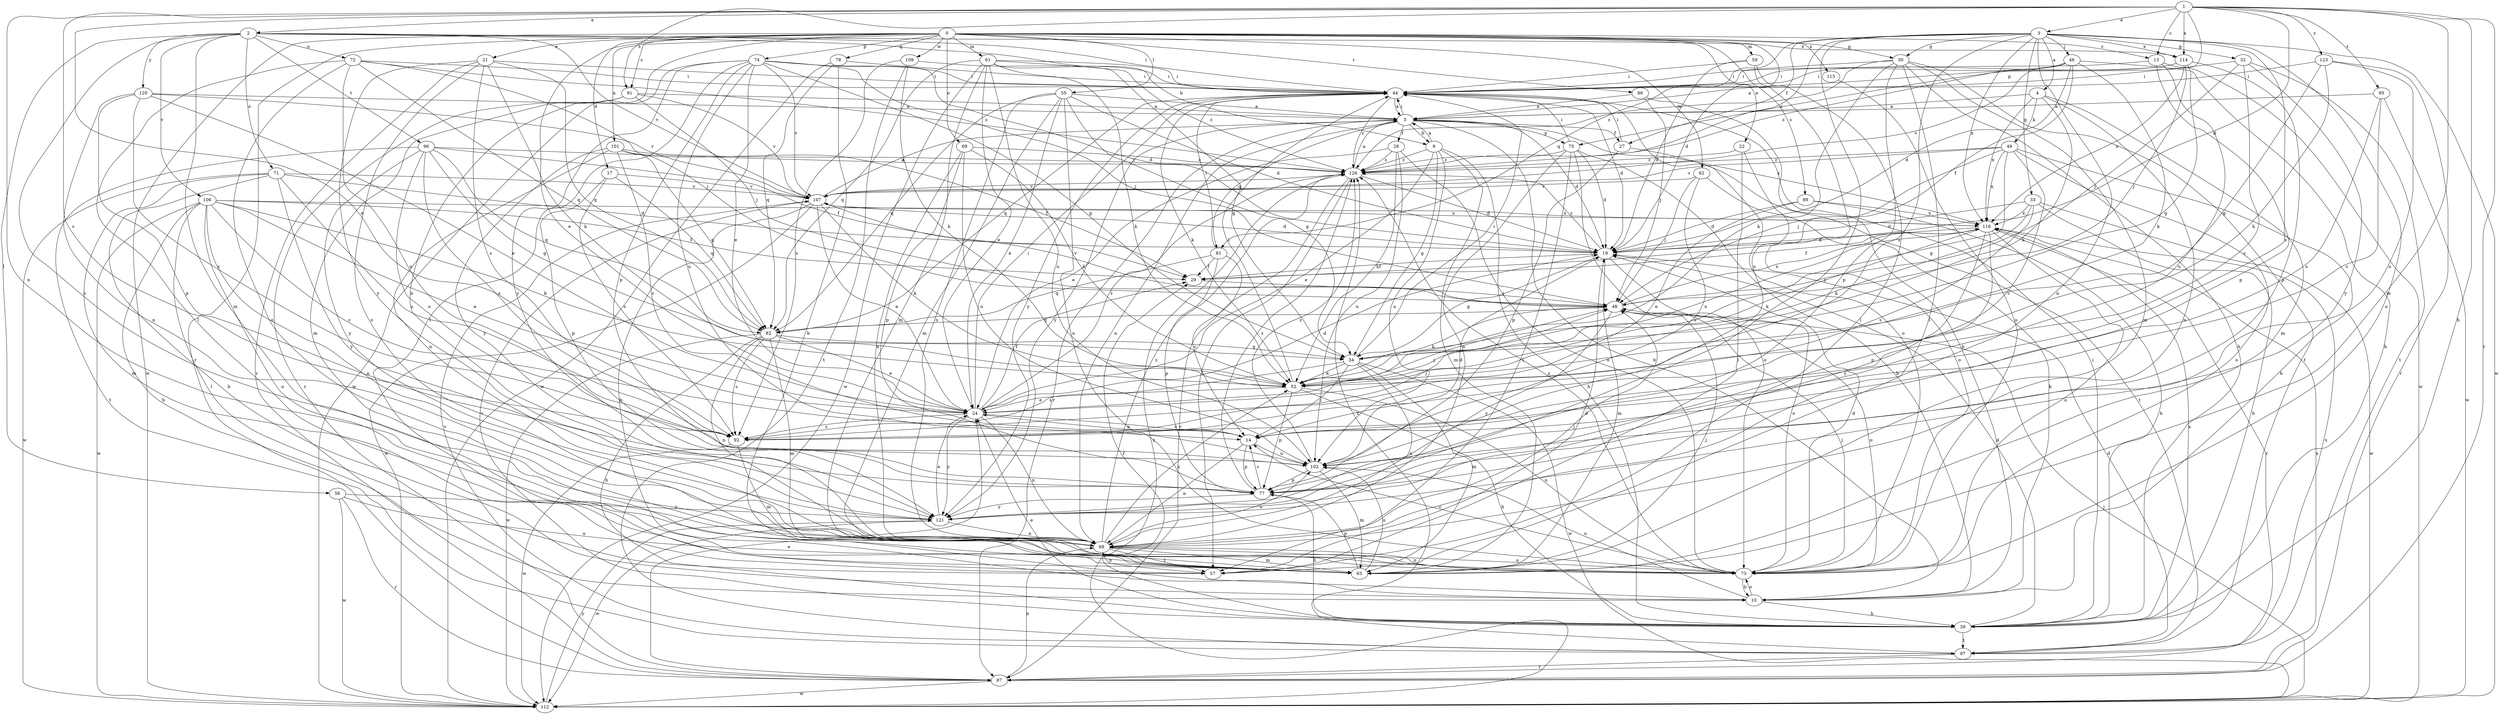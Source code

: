 strict digraph  {
0;
1;
2;
3;
4;
5;
9;
10;
13;
14;
17;
19;
21;
22;
24;
27;
28;
29;
30;
32;
33;
34;
39;
44;
46;
48;
49;
52;
55;
56;
57;
59;
61;
62;
63;
68;
69;
71;
72;
73;
74;
75;
77;
78;
81;
82;
86;
87;
89;
91;
92;
95;
96;
97;
101;
102;
106;
107;
109;
112;
113;
114;
116;
120;
121;
123;
126;
0 -> 13  [label=c];
0 -> 17  [label=d];
0 -> 19  [label=d];
0 -> 21  [label=e];
0 -> 22  [label=e];
0 -> 24  [label=e];
0 -> 30  [label=g];
0 -> 55  [label=l];
0 -> 59  [label=m];
0 -> 61  [label=m];
0 -> 62  [label=m];
0 -> 68  [label=n];
0 -> 69  [label=o];
0 -> 74  [label=p];
0 -> 78  [label=q];
0 -> 86  [label=r];
0 -> 87  [label=r];
0 -> 89  [label=s];
0 -> 91  [label=s];
0 -> 101  [label=u];
0 -> 109  [label=w];
0 -> 112  [label=w];
0 -> 113  [label=x];
1 -> 2  [label=a];
1 -> 3  [label=a];
1 -> 13  [label=c];
1 -> 19  [label=d];
1 -> 24  [label=e];
1 -> 39  [label=h];
1 -> 63  [label=m];
1 -> 68  [label=n];
1 -> 75  [label=p];
1 -> 87  [label=r];
1 -> 91  [label=s];
1 -> 92  [label=s];
1 -> 95  [label=t];
1 -> 114  [label=x];
1 -> 123  [label=z];
2 -> 9  [label=b];
2 -> 44  [label=i];
2 -> 56  [label=l];
2 -> 63  [label=m];
2 -> 68  [label=n];
2 -> 71  [label=o];
2 -> 72  [label=o];
2 -> 96  [label=t];
2 -> 106  [label=v];
2 -> 107  [label=v];
2 -> 114  [label=x];
2 -> 120  [label=y];
3 -> 4  [label=a];
3 -> 14  [label=c];
3 -> 27  [label=f];
3 -> 30  [label=g];
3 -> 32  [label=g];
3 -> 33  [label=g];
3 -> 46  [label=j];
3 -> 68  [label=n];
3 -> 73  [label=o];
3 -> 81  [label=q];
3 -> 92  [label=s];
3 -> 112  [label=w];
3 -> 114  [label=x];
3 -> 116  [label=x];
3 -> 121  [label=y];
3 -> 126  [label=z];
4 -> 5  [label=a];
4 -> 49  [label=k];
4 -> 52  [label=k];
4 -> 63  [label=m];
4 -> 68  [label=n];
4 -> 116  [label=x];
5 -> 9  [label=b];
5 -> 10  [label=b];
5 -> 19  [label=d];
5 -> 27  [label=f];
5 -> 28  [label=f];
5 -> 44  [label=i];
5 -> 68  [label=n];
5 -> 75  [label=p];
5 -> 81  [label=q];
5 -> 87  [label=r];
5 -> 116  [label=x];
5 -> 121  [label=y];
9 -> 5  [label=a];
9 -> 24  [label=e];
9 -> 34  [label=g];
9 -> 39  [label=h];
9 -> 63  [label=m];
9 -> 102  [label=u];
9 -> 126  [label=z];
10 -> 39  [label=h];
10 -> 73  [label=o];
10 -> 102  [label=u];
13 -> 44  [label=i];
13 -> 77  [label=p];
13 -> 102  [label=u];
13 -> 112  [label=w];
14 -> 24  [label=e];
14 -> 68  [label=n];
14 -> 77  [label=p];
14 -> 102  [label=u];
17 -> 77  [label=p];
17 -> 82  [label=q];
17 -> 92  [label=s];
17 -> 107  [label=v];
19 -> 29  [label=f];
19 -> 34  [label=g];
19 -> 63  [label=m];
19 -> 73  [label=o];
19 -> 126  [label=z];
21 -> 44  [label=i];
21 -> 52  [label=k];
21 -> 73  [label=o];
21 -> 82  [label=q];
21 -> 87  [label=r];
21 -> 92  [label=s];
21 -> 121  [label=y];
22 -> 57  [label=l];
22 -> 73  [label=o];
22 -> 126  [label=z];
24 -> 14  [label=c];
24 -> 19  [label=d];
24 -> 29  [label=f];
24 -> 44  [label=i];
24 -> 48  [label=j];
24 -> 68  [label=n];
24 -> 92  [label=s];
24 -> 121  [label=y];
24 -> 126  [label=z];
27 -> 44  [label=i];
27 -> 77  [label=p];
27 -> 97  [label=t];
28 -> 24  [label=e];
28 -> 52  [label=k];
28 -> 73  [label=o];
28 -> 102  [label=u];
28 -> 126  [label=z];
29 -> 48  [label=j];
30 -> 39  [label=h];
30 -> 44  [label=i];
30 -> 52  [label=k];
30 -> 57  [label=l];
30 -> 63  [label=m];
30 -> 77  [label=p];
30 -> 97  [label=t];
30 -> 126  [label=z];
32 -> 14  [label=c];
32 -> 44  [label=i];
32 -> 48  [label=j];
32 -> 97  [label=t];
32 -> 121  [label=y];
33 -> 19  [label=d];
33 -> 39  [label=h];
33 -> 52  [label=k];
33 -> 92  [label=s];
33 -> 112  [label=w];
33 -> 116  [label=x];
34 -> 14  [label=c];
34 -> 44  [label=i];
34 -> 52  [label=k];
34 -> 63  [label=m];
34 -> 68  [label=n];
34 -> 92  [label=s];
34 -> 112  [label=w];
39 -> 19  [label=d];
39 -> 24  [label=e];
39 -> 29  [label=f];
39 -> 44  [label=i];
39 -> 97  [label=t];
39 -> 107  [label=v];
39 -> 116  [label=x];
44 -> 5  [label=a];
44 -> 19  [label=d];
44 -> 52  [label=k];
44 -> 73  [label=o];
44 -> 82  [label=q];
44 -> 121  [label=y];
44 -> 126  [label=z];
46 -> 19  [label=d];
46 -> 29  [label=f];
46 -> 39  [label=h];
46 -> 44  [label=i];
46 -> 52  [label=k];
46 -> 107  [label=v];
46 -> 126  [label=z];
48 -> 52  [label=k];
48 -> 73  [label=o];
48 -> 82  [label=q];
48 -> 107  [label=v];
48 -> 116  [label=x];
48 -> 121  [label=y];
49 -> 10  [label=b];
49 -> 14  [label=c];
49 -> 34  [label=g];
49 -> 48  [label=j];
49 -> 73  [label=o];
49 -> 107  [label=v];
49 -> 116  [label=x];
49 -> 126  [label=z];
52 -> 24  [label=e];
52 -> 39  [label=h];
52 -> 44  [label=i];
52 -> 73  [label=o];
52 -> 77  [label=p];
52 -> 116  [label=x];
55 -> 5  [label=a];
55 -> 19  [label=d];
55 -> 24  [label=e];
55 -> 34  [label=g];
55 -> 63  [label=m];
55 -> 68  [label=n];
55 -> 73  [label=o];
55 -> 82  [label=q];
56 -> 73  [label=o];
56 -> 87  [label=r];
56 -> 112  [label=w];
56 -> 121  [label=y];
57 -> 19  [label=d];
57 -> 68  [label=n];
59 -> 19  [label=d];
59 -> 44  [label=i];
59 -> 57  [label=l];
59 -> 102  [label=u];
61 -> 24  [label=e];
61 -> 34  [label=g];
61 -> 44  [label=i];
61 -> 52  [label=k];
61 -> 63  [label=m];
61 -> 82  [label=q];
61 -> 102  [label=u];
61 -> 112  [label=w];
61 -> 126  [label=z];
62 -> 10  [label=b];
62 -> 48  [label=j];
62 -> 102  [label=u];
62 -> 107  [label=v];
63 -> 48  [label=j];
63 -> 77  [label=p];
63 -> 102  [label=u];
68 -> 48  [label=j];
68 -> 52  [label=k];
68 -> 57  [label=l];
68 -> 63  [label=m];
68 -> 73  [label=o];
68 -> 102  [label=u];
68 -> 126  [label=z];
69 -> 52  [label=k];
69 -> 68  [label=n];
69 -> 77  [label=p];
69 -> 102  [label=u];
69 -> 126  [label=z];
71 -> 10  [label=b];
71 -> 19  [label=d];
71 -> 63  [label=m];
71 -> 92  [label=s];
71 -> 107  [label=v];
71 -> 112  [label=w];
71 -> 121  [label=y];
72 -> 44  [label=i];
72 -> 48  [label=j];
72 -> 57  [label=l];
72 -> 73  [label=o];
72 -> 82  [label=q];
72 -> 102  [label=u];
72 -> 126  [label=z];
73 -> 10  [label=b];
73 -> 14  [label=c];
73 -> 19  [label=d];
73 -> 48  [label=j];
73 -> 68  [label=n];
73 -> 126  [label=z];
74 -> 19  [label=d];
74 -> 24  [label=e];
74 -> 34  [label=g];
74 -> 44  [label=i];
74 -> 48  [label=j];
74 -> 57  [label=l];
74 -> 77  [label=p];
74 -> 102  [label=u];
74 -> 107  [label=v];
74 -> 112  [label=w];
74 -> 121  [label=y];
75 -> 10  [label=b];
75 -> 19  [label=d];
75 -> 44  [label=i];
75 -> 57  [label=l];
75 -> 68  [label=n];
75 -> 73  [label=o];
75 -> 126  [label=z];
77 -> 14  [label=c];
77 -> 39  [label=h];
77 -> 121  [label=y];
77 -> 126  [label=z];
78 -> 10  [label=b];
78 -> 44  [label=i];
78 -> 82  [label=q];
78 -> 112  [label=w];
81 -> 14  [label=c];
81 -> 29  [label=f];
81 -> 44  [label=i];
81 -> 77  [label=p];
81 -> 82  [label=q];
82 -> 24  [label=e];
82 -> 34  [label=g];
82 -> 39  [label=h];
82 -> 63  [label=m];
82 -> 68  [label=n];
82 -> 92  [label=s];
82 -> 112  [label=w];
86 -> 5  [label=a];
86 -> 10  [label=b];
86 -> 48  [label=j];
87 -> 24  [label=e];
87 -> 68  [label=n];
87 -> 112  [label=w];
87 -> 116  [label=x];
89 -> 19  [label=d];
89 -> 24  [label=e];
89 -> 39  [label=h];
89 -> 116  [label=x];
91 -> 5  [label=a];
91 -> 48  [label=j];
91 -> 63  [label=m];
91 -> 87  [label=r];
91 -> 107  [label=v];
92 -> 48  [label=j];
92 -> 63  [label=m];
92 -> 112  [label=w];
95 -> 5  [label=a];
95 -> 14  [label=c];
95 -> 92  [label=s];
95 -> 112  [label=w];
96 -> 29  [label=f];
96 -> 34  [label=g];
96 -> 82  [label=q];
96 -> 92  [label=s];
96 -> 97  [label=t];
96 -> 102  [label=u];
96 -> 121  [label=y];
96 -> 126  [label=z];
97 -> 19  [label=d];
97 -> 87  [label=r];
97 -> 107  [label=v];
97 -> 116  [label=x];
97 -> 126  [label=z];
101 -> 14  [label=c];
101 -> 29  [label=f];
101 -> 68  [label=n];
101 -> 82  [label=q];
101 -> 121  [label=y];
101 -> 126  [label=z];
102 -> 19  [label=d];
102 -> 63  [label=m];
102 -> 77  [label=p];
102 -> 126  [label=z];
106 -> 10  [label=b];
106 -> 14  [label=c];
106 -> 24  [label=e];
106 -> 29  [label=f];
106 -> 52  [label=k];
106 -> 57  [label=l];
106 -> 68  [label=n];
106 -> 73  [label=o];
106 -> 112  [label=w];
106 -> 116  [label=x];
107 -> 5  [label=a];
107 -> 10  [label=b];
107 -> 19  [label=d];
107 -> 24  [label=e];
107 -> 52  [label=k];
107 -> 112  [label=w];
107 -> 116  [label=x];
109 -> 44  [label=i];
109 -> 52  [label=k];
109 -> 92  [label=s];
109 -> 97  [label=t];
112 -> 48  [label=j];
112 -> 121  [label=y];
112 -> 126  [label=z];
113 -> 73  [label=o];
114 -> 5  [label=a];
114 -> 34  [label=g];
114 -> 44  [label=i];
114 -> 48  [label=j];
114 -> 77  [label=p];
114 -> 116  [label=x];
116 -> 19  [label=d];
116 -> 29  [label=f];
116 -> 52  [label=k];
116 -> 73  [label=o];
116 -> 77  [label=p];
116 -> 87  [label=r];
116 -> 121  [label=y];
120 -> 5  [label=a];
120 -> 24  [label=e];
120 -> 68  [label=n];
120 -> 77  [label=p];
120 -> 92  [label=s];
120 -> 107  [label=v];
121 -> 24  [label=e];
121 -> 68  [label=n];
121 -> 112  [label=w];
123 -> 34  [label=g];
123 -> 44  [label=i];
123 -> 52  [label=k];
123 -> 87  [label=r];
123 -> 102  [label=u];
126 -> 5  [label=a];
126 -> 19  [label=d];
126 -> 57  [label=l];
126 -> 87  [label=r];
126 -> 107  [label=v];
}
